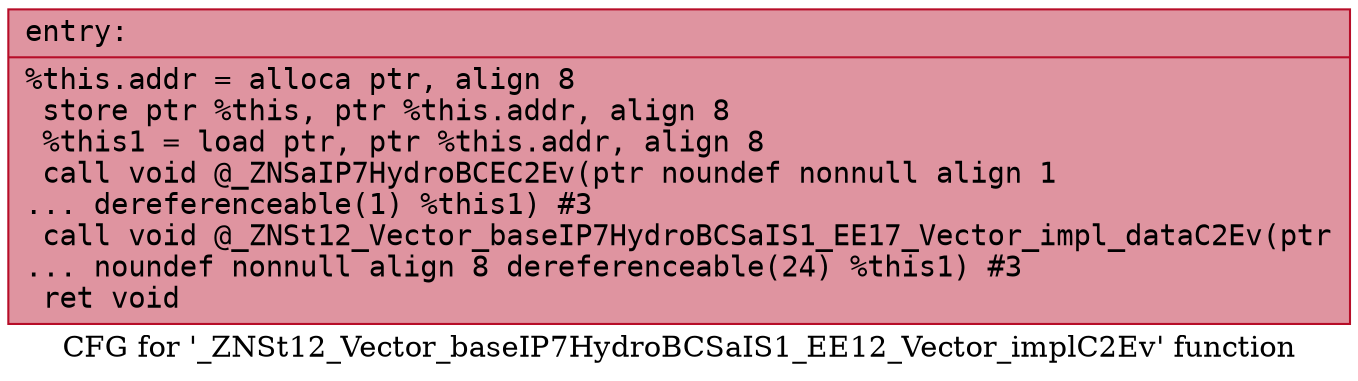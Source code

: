 digraph "CFG for '_ZNSt12_Vector_baseIP7HydroBCSaIS1_EE12_Vector_implC2Ev' function" {
	label="CFG for '_ZNSt12_Vector_baseIP7HydroBCSaIS1_EE12_Vector_implC2Ev' function";

	Node0x561869912fb0 [shape=record,color="#b70d28ff", style=filled, fillcolor="#b70d2870" fontname="Courier",label="{entry:\l|  %this.addr = alloca ptr, align 8\l  store ptr %this, ptr %this.addr, align 8\l  %this1 = load ptr, ptr %this.addr, align 8\l  call void @_ZNSaIP7HydroBCEC2Ev(ptr noundef nonnull align 1\l... dereferenceable(1) %this1) #3\l  call void @_ZNSt12_Vector_baseIP7HydroBCSaIS1_EE17_Vector_impl_dataC2Ev(ptr\l... noundef nonnull align 8 dereferenceable(24) %this1) #3\l  ret void\l}"];
}
